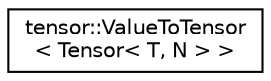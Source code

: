 digraph "Graphical Class Hierarchy"
{
  edge [fontname="Helvetica",fontsize="10",labelfontname="Helvetica",labelfontsize="10"];
  node [fontname="Helvetica",fontsize="10",shape=record];
  rankdir="LR";
  Node1 [label="tensor::ValueToTensor\l\< Tensor\< T, N \> \>",height=0.2,width=0.4,color="black", fillcolor="white", style="filled",URL="$structtensor_1_1ValueToTensor_3_01Tensor_3_01T_00_01N_01_4_01_4.html"];
}
